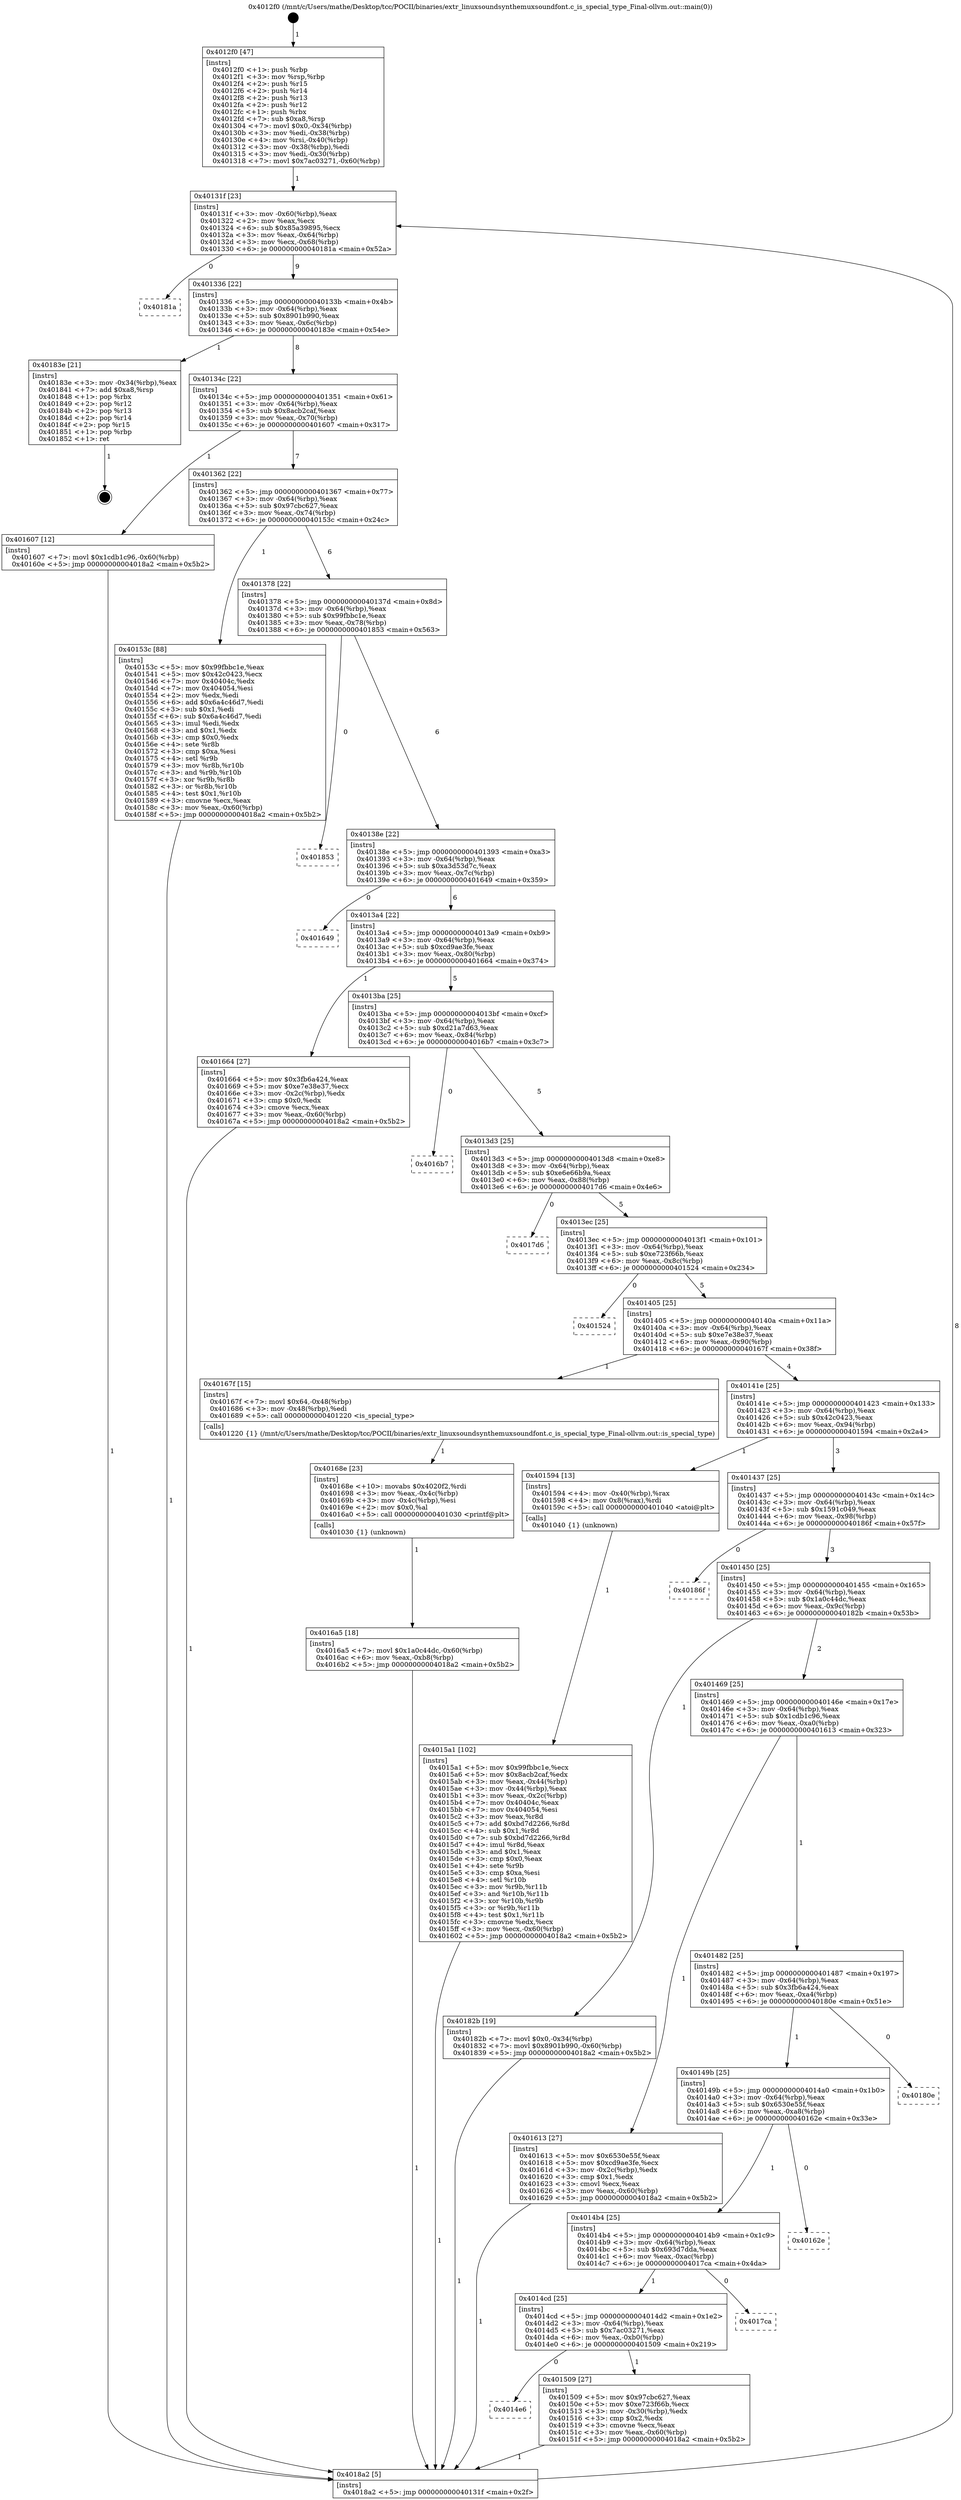 digraph "0x4012f0" {
  label = "0x4012f0 (/mnt/c/Users/mathe/Desktop/tcc/POCII/binaries/extr_linuxsoundsynthemuxsoundfont.c_is_special_type_Final-ollvm.out::main(0))"
  labelloc = "t"
  node[shape=record]

  Entry [label="",width=0.3,height=0.3,shape=circle,fillcolor=black,style=filled]
  "0x40131f" [label="{
     0x40131f [23]\l
     | [instrs]\l
     &nbsp;&nbsp;0x40131f \<+3\>: mov -0x60(%rbp),%eax\l
     &nbsp;&nbsp;0x401322 \<+2\>: mov %eax,%ecx\l
     &nbsp;&nbsp;0x401324 \<+6\>: sub $0x85a39895,%ecx\l
     &nbsp;&nbsp;0x40132a \<+3\>: mov %eax,-0x64(%rbp)\l
     &nbsp;&nbsp;0x40132d \<+3\>: mov %ecx,-0x68(%rbp)\l
     &nbsp;&nbsp;0x401330 \<+6\>: je 000000000040181a \<main+0x52a\>\l
  }"]
  "0x40181a" [label="{
     0x40181a\l
  }", style=dashed]
  "0x401336" [label="{
     0x401336 [22]\l
     | [instrs]\l
     &nbsp;&nbsp;0x401336 \<+5\>: jmp 000000000040133b \<main+0x4b\>\l
     &nbsp;&nbsp;0x40133b \<+3\>: mov -0x64(%rbp),%eax\l
     &nbsp;&nbsp;0x40133e \<+5\>: sub $0x8901b990,%eax\l
     &nbsp;&nbsp;0x401343 \<+3\>: mov %eax,-0x6c(%rbp)\l
     &nbsp;&nbsp;0x401346 \<+6\>: je 000000000040183e \<main+0x54e\>\l
  }"]
  Exit [label="",width=0.3,height=0.3,shape=circle,fillcolor=black,style=filled,peripheries=2]
  "0x40183e" [label="{
     0x40183e [21]\l
     | [instrs]\l
     &nbsp;&nbsp;0x40183e \<+3\>: mov -0x34(%rbp),%eax\l
     &nbsp;&nbsp;0x401841 \<+7\>: add $0xa8,%rsp\l
     &nbsp;&nbsp;0x401848 \<+1\>: pop %rbx\l
     &nbsp;&nbsp;0x401849 \<+2\>: pop %r12\l
     &nbsp;&nbsp;0x40184b \<+2\>: pop %r13\l
     &nbsp;&nbsp;0x40184d \<+2\>: pop %r14\l
     &nbsp;&nbsp;0x40184f \<+2\>: pop %r15\l
     &nbsp;&nbsp;0x401851 \<+1\>: pop %rbp\l
     &nbsp;&nbsp;0x401852 \<+1\>: ret\l
  }"]
  "0x40134c" [label="{
     0x40134c [22]\l
     | [instrs]\l
     &nbsp;&nbsp;0x40134c \<+5\>: jmp 0000000000401351 \<main+0x61\>\l
     &nbsp;&nbsp;0x401351 \<+3\>: mov -0x64(%rbp),%eax\l
     &nbsp;&nbsp;0x401354 \<+5\>: sub $0x8acb2caf,%eax\l
     &nbsp;&nbsp;0x401359 \<+3\>: mov %eax,-0x70(%rbp)\l
     &nbsp;&nbsp;0x40135c \<+6\>: je 0000000000401607 \<main+0x317\>\l
  }"]
  "0x4016a5" [label="{
     0x4016a5 [18]\l
     | [instrs]\l
     &nbsp;&nbsp;0x4016a5 \<+7\>: movl $0x1a0c44dc,-0x60(%rbp)\l
     &nbsp;&nbsp;0x4016ac \<+6\>: mov %eax,-0xb8(%rbp)\l
     &nbsp;&nbsp;0x4016b2 \<+5\>: jmp 00000000004018a2 \<main+0x5b2\>\l
  }"]
  "0x401607" [label="{
     0x401607 [12]\l
     | [instrs]\l
     &nbsp;&nbsp;0x401607 \<+7\>: movl $0x1cdb1c96,-0x60(%rbp)\l
     &nbsp;&nbsp;0x40160e \<+5\>: jmp 00000000004018a2 \<main+0x5b2\>\l
  }"]
  "0x401362" [label="{
     0x401362 [22]\l
     | [instrs]\l
     &nbsp;&nbsp;0x401362 \<+5\>: jmp 0000000000401367 \<main+0x77\>\l
     &nbsp;&nbsp;0x401367 \<+3\>: mov -0x64(%rbp),%eax\l
     &nbsp;&nbsp;0x40136a \<+5\>: sub $0x97cbc627,%eax\l
     &nbsp;&nbsp;0x40136f \<+3\>: mov %eax,-0x74(%rbp)\l
     &nbsp;&nbsp;0x401372 \<+6\>: je 000000000040153c \<main+0x24c\>\l
  }"]
  "0x40168e" [label="{
     0x40168e [23]\l
     | [instrs]\l
     &nbsp;&nbsp;0x40168e \<+10\>: movabs $0x4020f2,%rdi\l
     &nbsp;&nbsp;0x401698 \<+3\>: mov %eax,-0x4c(%rbp)\l
     &nbsp;&nbsp;0x40169b \<+3\>: mov -0x4c(%rbp),%esi\l
     &nbsp;&nbsp;0x40169e \<+2\>: mov $0x0,%al\l
     &nbsp;&nbsp;0x4016a0 \<+5\>: call 0000000000401030 \<printf@plt\>\l
     | [calls]\l
     &nbsp;&nbsp;0x401030 \{1\} (unknown)\l
  }"]
  "0x40153c" [label="{
     0x40153c [88]\l
     | [instrs]\l
     &nbsp;&nbsp;0x40153c \<+5\>: mov $0x99fbbc1e,%eax\l
     &nbsp;&nbsp;0x401541 \<+5\>: mov $0x42c0423,%ecx\l
     &nbsp;&nbsp;0x401546 \<+7\>: mov 0x40404c,%edx\l
     &nbsp;&nbsp;0x40154d \<+7\>: mov 0x404054,%esi\l
     &nbsp;&nbsp;0x401554 \<+2\>: mov %edx,%edi\l
     &nbsp;&nbsp;0x401556 \<+6\>: add $0x6a4c46d7,%edi\l
     &nbsp;&nbsp;0x40155c \<+3\>: sub $0x1,%edi\l
     &nbsp;&nbsp;0x40155f \<+6\>: sub $0x6a4c46d7,%edi\l
     &nbsp;&nbsp;0x401565 \<+3\>: imul %edi,%edx\l
     &nbsp;&nbsp;0x401568 \<+3\>: and $0x1,%edx\l
     &nbsp;&nbsp;0x40156b \<+3\>: cmp $0x0,%edx\l
     &nbsp;&nbsp;0x40156e \<+4\>: sete %r8b\l
     &nbsp;&nbsp;0x401572 \<+3\>: cmp $0xa,%esi\l
     &nbsp;&nbsp;0x401575 \<+4\>: setl %r9b\l
     &nbsp;&nbsp;0x401579 \<+3\>: mov %r8b,%r10b\l
     &nbsp;&nbsp;0x40157c \<+3\>: and %r9b,%r10b\l
     &nbsp;&nbsp;0x40157f \<+3\>: xor %r9b,%r8b\l
     &nbsp;&nbsp;0x401582 \<+3\>: or %r8b,%r10b\l
     &nbsp;&nbsp;0x401585 \<+4\>: test $0x1,%r10b\l
     &nbsp;&nbsp;0x401589 \<+3\>: cmovne %ecx,%eax\l
     &nbsp;&nbsp;0x40158c \<+3\>: mov %eax,-0x60(%rbp)\l
     &nbsp;&nbsp;0x40158f \<+5\>: jmp 00000000004018a2 \<main+0x5b2\>\l
  }"]
  "0x401378" [label="{
     0x401378 [22]\l
     | [instrs]\l
     &nbsp;&nbsp;0x401378 \<+5\>: jmp 000000000040137d \<main+0x8d\>\l
     &nbsp;&nbsp;0x40137d \<+3\>: mov -0x64(%rbp),%eax\l
     &nbsp;&nbsp;0x401380 \<+5\>: sub $0x99fbbc1e,%eax\l
     &nbsp;&nbsp;0x401385 \<+3\>: mov %eax,-0x78(%rbp)\l
     &nbsp;&nbsp;0x401388 \<+6\>: je 0000000000401853 \<main+0x563\>\l
  }"]
  "0x4015a1" [label="{
     0x4015a1 [102]\l
     | [instrs]\l
     &nbsp;&nbsp;0x4015a1 \<+5\>: mov $0x99fbbc1e,%ecx\l
     &nbsp;&nbsp;0x4015a6 \<+5\>: mov $0x8acb2caf,%edx\l
     &nbsp;&nbsp;0x4015ab \<+3\>: mov %eax,-0x44(%rbp)\l
     &nbsp;&nbsp;0x4015ae \<+3\>: mov -0x44(%rbp),%eax\l
     &nbsp;&nbsp;0x4015b1 \<+3\>: mov %eax,-0x2c(%rbp)\l
     &nbsp;&nbsp;0x4015b4 \<+7\>: mov 0x40404c,%eax\l
     &nbsp;&nbsp;0x4015bb \<+7\>: mov 0x404054,%esi\l
     &nbsp;&nbsp;0x4015c2 \<+3\>: mov %eax,%r8d\l
     &nbsp;&nbsp;0x4015c5 \<+7\>: add $0xbd7d2266,%r8d\l
     &nbsp;&nbsp;0x4015cc \<+4\>: sub $0x1,%r8d\l
     &nbsp;&nbsp;0x4015d0 \<+7\>: sub $0xbd7d2266,%r8d\l
     &nbsp;&nbsp;0x4015d7 \<+4\>: imul %r8d,%eax\l
     &nbsp;&nbsp;0x4015db \<+3\>: and $0x1,%eax\l
     &nbsp;&nbsp;0x4015de \<+3\>: cmp $0x0,%eax\l
     &nbsp;&nbsp;0x4015e1 \<+4\>: sete %r9b\l
     &nbsp;&nbsp;0x4015e5 \<+3\>: cmp $0xa,%esi\l
     &nbsp;&nbsp;0x4015e8 \<+4\>: setl %r10b\l
     &nbsp;&nbsp;0x4015ec \<+3\>: mov %r9b,%r11b\l
     &nbsp;&nbsp;0x4015ef \<+3\>: and %r10b,%r11b\l
     &nbsp;&nbsp;0x4015f2 \<+3\>: xor %r10b,%r9b\l
     &nbsp;&nbsp;0x4015f5 \<+3\>: or %r9b,%r11b\l
     &nbsp;&nbsp;0x4015f8 \<+4\>: test $0x1,%r11b\l
     &nbsp;&nbsp;0x4015fc \<+3\>: cmovne %edx,%ecx\l
     &nbsp;&nbsp;0x4015ff \<+3\>: mov %ecx,-0x60(%rbp)\l
     &nbsp;&nbsp;0x401602 \<+5\>: jmp 00000000004018a2 \<main+0x5b2\>\l
  }"]
  "0x401853" [label="{
     0x401853\l
  }", style=dashed]
  "0x40138e" [label="{
     0x40138e [22]\l
     | [instrs]\l
     &nbsp;&nbsp;0x40138e \<+5\>: jmp 0000000000401393 \<main+0xa3\>\l
     &nbsp;&nbsp;0x401393 \<+3\>: mov -0x64(%rbp),%eax\l
     &nbsp;&nbsp;0x401396 \<+5\>: sub $0xa3d53d7c,%eax\l
     &nbsp;&nbsp;0x40139b \<+3\>: mov %eax,-0x7c(%rbp)\l
     &nbsp;&nbsp;0x40139e \<+6\>: je 0000000000401649 \<main+0x359\>\l
  }"]
  "0x4012f0" [label="{
     0x4012f0 [47]\l
     | [instrs]\l
     &nbsp;&nbsp;0x4012f0 \<+1\>: push %rbp\l
     &nbsp;&nbsp;0x4012f1 \<+3\>: mov %rsp,%rbp\l
     &nbsp;&nbsp;0x4012f4 \<+2\>: push %r15\l
     &nbsp;&nbsp;0x4012f6 \<+2\>: push %r14\l
     &nbsp;&nbsp;0x4012f8 \<+2\>: push %r13\l
     &nbsp;&nbsp;0x4012fa \<+2\>: push %r12\l
     &nbsp;&nbsp;0x4012fc \<+1\>: push %rbx\l
     &nbsp;&nbsp;0x4012fd \<+7\>: sub $0xa8,%rsp\l
     &nbsp;&nbsp;0x401304 \<+7\>: movl $0x0,-0x34(%rbp)\l
     &nbsp;&nbsp;0x40130b \<+3\>: mov %edi,-0x38(%rbp)\l
     &nbsp;&nbsp;0x40130e \<+4\>: mov %rsi,-0x40(%rbp)\l
     &nbsp;&nbsp;0x401312 \<+3\>: mov -0x38(%rbp),%edi\l
     &nbsp;&nbsp;0x401315 \<+3\>: mov %edi,-0x30(%rbp)\l
     &nbsp;&nbsp;0x401318 \<+7\>: movl $0x7ac03271,-0x60(%rbp)\l
  }"]
  "0x401649" [label="{
     0x401649\l
  }", style=dashed]
  "0x4013a4" [label="{
     0x4013a4 [22]\l
     | [instrs]\l
     &nbsp;&nbsp;0x4013a4 \<+5\>: jmp 00000000004013a9 \<main+0xb9\>\l
     &nbsp;&nbsp;0x4013a9 \<+3\>: mov -0x64(%rbp),%eax\l
     &nbsp;&nbsp;0x4013ac \<+5\>: sub $0xcd9ae3fe,%eax\l
     &nbsp;&nbsp;0x4013b1 \<+3\>: mov %eax,-0x80(%rbp)\l
     &nbsp;&nbsp;0x4013b4 \<+6\>: je 0000000000401664 \<main+0x374\>\l
  }"]
  "0x4018a2" [label="{
     0x4018a2 [5]\l
     | [instrs]\l
     &nbsp;&nbsp;0x4018a2 \<+5\>: jmp 000000000040131f \<main+0x2f\>\l
  }"]
  "0x401664" [label="{
     0x401664 [27]\l
     | [instrs]\l
     &nbsp;&nbsp;0x401664 \<+5\>: mov $0x3fb6a424,%eax\l
     &nbsp;&nbsp;0x401669 \<+5\>: mov $0xe7e38e37,%ecx\l
     &nbsp;&nbsp;0x40166e \<+3\>: mov -0x2c(%rbp),%edx\l
     &nbsp;&nbsp;0x401671 \<+3\>: cmp $0x0,%edx\l
     &nbsp;&nbsp;0x401674 \<+3\>: cmove %ecx,%eax\l
     &nbsp;&nbsp;0x401677 \<+3\>: mov %eax,-0x60(%rbp)\l
     &nbsp;&nbsp;0x40167a \<+5\>: jmp 00000000004018a2 \<main+0x5b2\>\l
  }"]
  "0x4013ba" [label="{
     0x4013ba [25]\l
     | [instrs]\l
     &nbsp;&nbsp;0x4013ba \<+5\>: jmp 00000000004013bf \<main+0xcf\>\l
     &nbsp;&nbsp;0x4013bf \<+3\>: mov -0x64(%rbp),%eax\l
     &nbsp;&nbsp;0x4013c2 \<+5\>: sub $0xd21a7d63,%eax\l
     &nbsp;&nbsp;0x4013c7 \<+6\>: mov %eax,-0x84(%rbp)\l
     &nbsp;&nbsp;0x4013cd \<+6\>: je 00000000004016b7 \<main+0x3c7\>\l
  }"]
  "0x4014e6" [label="{
     0x4014e6\l
  }", style=dashed]
  "0x4016b7" [label="{
     0x4016b7\l
  }", style=dashed]
  "0x4013d3" [label="{
     0x4013d3 [25]\l
     | [instrs]\l
     &nbsp;&nbsp;0x4013d3 \<+5\>: jmp 00000000004013d8 \<main+0xe8\>\l
     &nbsp;&nbsp;0x4013d8 \<+3\>: mov -0x64(%rbp),%eax\l
     &nbsp;&nbsp;0x4013db \<+5\>: sub $0xe6e66b9a,%eax\l
     &nbsp;&nbsp;0x4013e0 \<+6\>: mov %eax,-0x88(%rbp)\l
     &nbsp;&nbsp;0x4013e6 \<+6\>: je 00000000004017d6 \<main+0x4e6\>\l
  }"]
  "0x401509" [label="{
     0x401509 [27]\l
     | [instrs]\l
     &nbsp;&nbsp;0x401509 \<+5\>: mov $0x97cbc627,%eax\l
     &nbsp;&nbsp;0x40150e \<+5\>: mov $0xe723f66b,%ecx\l
     &nbsp;&nbsp;0x401513 \<+3\>: mov -0x30(%rbp),%edx\l
     &nbsp;&nbsp;0x401516 \<+3\>: cmp $0x2,%edx\l
     &nbsp;&nbsp;0x401519 \<+3\>: cmovne %ecx,%eax\l
     &nbsp;&nbsp;0x40151c \<+3\>: mov %eax,-0x60(%rbp)\l
     &nbsp;&nbsp;0x40151f \<+5\>: jmp 00000000004018a2 \<main+0x5b2\>\l
  }"]
  "0x4017d6" [label="{
     0x4017d6\l
  }", style=dashed]
  "0x4013ec" [label="{
     0x4013ec [25]\l
     | [instrs]\l
     &nbsp;&nbsp;0x4013ec \<+5\>: jmp 00000000004013f1 \<main+0x101\>\l
     &nbsp;&nbsp;0x4013f1 \<+3\>: mov -0x64(%rbp),%eax\l
     &nbsp;&nbsp;0x4013f4 \<+5\>: sub $0xe723f66b,%eax\l
     &nbsp;&nbsp;0x4013f9 \<+6\>: mov %eax,-0x8c(%rbp)\l
     &nbsp;&nbsp;0x4013ff \<+6\>: je 0000000000401524 \<main+0x234\>\l
  }"]
  "0x4014cd" [label="{
     0x4014cd [25]\l
     | [instrs]\l
     &nbsp;&nbsp;0x4014cd \<+5\>: jmp 00000000004014d2 \<main+0x1e2\>\l
     &nbsp;&nbsp;0x4014d2 \<+3\>: mov -0x64(%rbp),%eax\l
     &nbsp;&nbsp;0x4014d5 \<+5\>: sub $0x7ac03271,%eax\l
     &nbsp;&nbsp;0x4014da \<+6\>: mov %eax,-0xb0(%rbp)\l
     &nbsp;&nbsp;0x4014e0 \<+6\>: je 0000000000401509 \<main+0x219\>\l
  }"]
  "0x401524" [label="{
     0x401524\l
  }", style=dashed]
  "0x401405" [label="{
     0x401405 [25]\l
     | [instrs]\l
     &nbsp;&nbsp;0x401405 \<+5\>: jmp 000000000040140a \<main+0x11a\>\l
     &nbsp;&nbsp;0x40140a \<+3\>: mov -0x64(%rbp),%eax\l
     &nbsp;&nbsp;0x40140d \<+5\>: sub $0xe7e38e37,%eax\l
     &nbsp;&nbsp;0x401412 \<+6\>: mov %eax,-0x90(%rbp)\l
     &nbsp;&nbsp;0x401418 \<+6\>: je 000000000040167f \<main+0x38f\>\l
  }"]
  "0x4017ca" [label="{
     0x4017ca\l
  }", style=dashed]
  "0x40167f" [label="{
     0x40167f [15]\l
     | [instrs]\l
     &nbsp;&nbsp;0x40167f \<+7\>: movl $0x64,-0x48(%rbp)\l
     &nbsp;&nbsp;0x401686 \<+3\>: mov -0x48(%rbp),%edi\l
     &nbsp;&nbsp;0x401689 \<+5\>: call 0000000000401220 \<is_special_type\>\l
     | [calls]\l
     &nbsp;&nbsp;0x401220 \{1\} (/mnt/c/Users/mathe/Desktop/tcc/POCII/binaries/extr_linuxsoundsynthemuxsoundfont.c_is_special_type_Final-ollvm.out::is_special_type)\l
  }"]
  "0x40141e" [label="{
     0x40141e [25]\l
     | [instrs]\l
     &nbsp;&nbsp;0x40141e \<+5\>: jmp 0000000000401423 \<main+0x133\>\l
     &nbsp;&nbsp;0x401423 \<+3\>: mov -0x64(%rbp),%eax\l
     &nbsp;&nbsp;0x401426 \<+5\>: sub $0x42c0423,%eax\l
     &nbsp;&nbsp;0x40142b \<+6\>: mov %eax,-0x94(%rbp)\l
     &nbsp;&nbsp;0x401431 \<+6\>: je 0000000000401594 \<main+0x2a4\>\l
  }"]
  "0x4014b4" [label="{
     0x4014b4 [25]\l
     | [instrs]\l
     &nbsp;&nbsp;0x4014b4 \<+5\>: jmp 00000000004014b9 \<main+0x1c9\>\l
     &nbsp;&nbsp;0x4014b9 \<+3\>: mov -0x64(%rbp),%eax\l
     &nbsp;&nbsp;0x4014bc \<+5\>: sub $0x693d7dda,%eax\l
     &nbsp;&nbsp;0x4014c1 \<+6\>: mov %eax,-0xac(%rbp)\l
     &nbsp;&nbsp;0x4014c7 \<+6\>: je 00000000004017ca \<main+0x4da\>\l
  }"]
  "0x401594" [label="{
     0x401594 [13]\l
     | [instrs]\l
     &nbsp;&nbsp;0x401594 \<+4\>: mov -0x40(%rbp),%rax\l
     &nbsp;&nbsp;0x401598 \<+4\>: mov 0x8(%rax),%rdi\l
     &nbsp;&nbsp;0x40159c \<+5\>: call 0000000000401040 \<atoi@plt\>\l
     | [calls]\l
     &nbsp;&nbsp;0x401040 \{1\} (unknown)\l
  }"]
  "0x401437" [label="{
     0x401437 [25]\l
     | [instrs]\l
     &nbsp;&nbsp;0x401437 \<+5\>: jmp 000000000040143c \<main+0x14c\>\l
     &nbsp;&nbsp;0x40143c \<+3\>: mov -0x64(%rbp),%eax\l
     &nbsp;&nbsp;0x40143f \<+5\>: sub $0x1591c049,%eax\l
     &nbsp;&nbsp;0x401444 \<+6\>: mov %eax,-0x98(%rbp)\l
     &nbsp;&nbsp;0x40144a \<+6\>: je 000000000040186f \<main+0x57f\>\l
  }"]
  "0x40162e" [label="{
     0x40162e\l
  }", style=dashed]
  "0x40186f" [label="{
     0x40186f\l
  }", style=dashed]
  "0x401450" [label="{
     0x401450 [25]\l
     | [instrs]\l
     &nbsp;&nbsp;0x401450 \<+5\>: jmp 0000000000401455 \<main+0x165\>\l
     &nbsp;&nbsp;0x401455 \<+3\>: mov -0x64(%rbp),%eax\l
     &nbsp;&nbsp;0x401458 \<+5\>: sub $0x1a0c44dc,%eax\l
     &nbsp;&nbsp;0x40145d \<+6\>: mov %eax,-0x9c(%rbp)\l
     &nbsp;&nbsp;0x401463 \<+6\>: je 000000000040182b \<main+0x53b\>\l
  }"]
  "0x40149b" [label="{
     0x40149b [25]\l
     | [instrs]\l
     &nbsp;&nbsp;0x40149b \<+5\>: jmp 00000000004014a0 \<main+0x1b0\>\l
     &nbsp;&nbsp;0x4014a0 \<+3\>: mov -0x64(%rbp),%eax\l
     &nbsp;&nbsp;0x4014a3 \<+5\>: sub $0x6530e55f,%eax\l
     &nbsp;&nbsp;0x4014a8 \<+6\>: mov %eax,-0xa8(%rbp)\l
     &nbsp;&nbsp;0x4014ae \<+6\>: je 000000000040162e \<main+0x33e\>\l
  }"]
  "0x40182b" [label="{
     0x40182b [19]\l
     | [instrs]\l
     &nbsp;&nbsp;0x40182b \<+7\>: movl $0x0,-0x34(%rbp)\l
     &nbsp;&nbsp;0x401832 \<+7\>: movl $0x8901b990,-0x60(%rbp)\l
     &nbsp;&nbsp;0x401839 \<+5\>: jmp 00000000004018a2 \<main+0x5b2\>\l
  }"]
  "0x401469" [label="{
     0x401469 [25]\l
     | [instrs]\l
     &nbsp;&nbsp;0x401469 \<+5\>: jmp 000000000040146e \<main+0x17e\>\l
     &nbsp;&nbsp;0x40146e \<+3\>: mov -0x64(%rbp),%eax\l
     &nbsp;&nbsp;0x401471 \<+5\>: sub $0x1cdb1c96,%eax\l
     &nbsp;&nbsp;0x401476 \<+6\>: mov %eax,-0xa0(%rbp)\l
     &nbsp;&nbsp;0x40147c \<+6\>: je 0000000000401613 \<main+0x323\>\l
  }"]
  "0x40180e" [label="{
     0x40180e\l
  }", style=dashed]
  "0x401613" [label="{
     0x401613 [27]\l
     | [instrs]\l
     &nbsp;&nbsp;0x401613 \<+5\>: mov $0x6530e55f,%eax\l
     &nbsp;&nbsp;0x401618 \<+5\>: mov $0xcd9ae3fe,%ecx\l
     &nbsp;&nbsp;0x40161d \<+3\>: mov -0x2c(%rbp),%edx\l
     &nbsp;&nbsp;0x401620 \<+3\>: cmp $0x1,%edx\l
     &nbsp;&nbsp;0x401623 \<+3\>: cmovl %ecx,%eax\l
     &nbsp;&nbsp;0x401626 \<+3\>: mov %eax,-0x60(%rbp)\l
     &nbsp;&nbsp;0x401629 \<+5\>: jmp 00000000004018a2 \<main+0x5b2\>\l
  }"]
  "0x401482" [label="{
     0x401482 [25]\l
     | [instrs]\l
     &nbsp;&nbsp;0x401482 \<+5\>: jmp 0000000000401487 \<main+0x197\>\l
     &nbsp;&nbsp;0x401487 \<+3\>: mov -0x64(%rbp),%eax\l
     &nbsp;&nbsp;0x40148a \<+5\>: sub $0x3fb6a424,%eax\l
     &nbsp;&nbsp;0x40148f \<+6\>: mov %eax,-0xa4(%rbp)\l
     &nbsp;&nbsp;0x401495 \<+6\>: je 000000000040180e \<main+0x51e\>\l
  }"]
  Entry -> "0x4012f0" [label=" 1"]
  "0x40131f" -> "0x40181a" [label=" 0"]
  "0x40131f" -> "0x401336" [label=" 9"]
  "0x40183e" -> Exit [label=" 1"]
  "0x401336" -> "0x40183e" [label=" 1"]
  "0x401336" -> "0x40134c" [label=" 8"]
  "0x40182b" -> "0x4018a2" [label=" 1"]
  "0x40134c" -> "0x401607" [label=" 1"]
  "0x40134c" -> "0x401362" [label=" 7"]
  "0x4016a5" -> "0x4018a2" [label=" 1"]
  "0x401362" -> "0x40153c" [label=" 1"]
  "0x401362" -> "0x401378" [label=" 6"]
  "0x40168e" -> "0x4016a5" [label=" 1"]
  "0x401378" -> "0x401853" [label=" 0"]
  "0x401378" -> "0x40138e" [label=" 6"]
  "0x40167f" -> "0x40168e" [label=" 1"]
  "0x40138e" -> "0x401649" [label=" 0"]
  "0x40138e" -> "0x4013a4" [label=" 6"]
  "0x401664" -> "0x4018a2" [label=" 1"]
  "0x4013a4" -> "0x401664" [label=" 1"]
  "0x4013a4" -> "0x4013ba" [label=" 5"]
  "0x401613" -> "0x4018a2" [label=" 1"]
  "0x4013ba" -> "0x4016b7" [label=" 0"]
  "0x4013ba" -> "0x4013d3" [label=" 5"]
  "0x401607" -> "0x4018a2" [label=" 1"]
  "0x4013d3" -> "0x4017d6" [label=" 0"]
  "0x4013d3" -> "0x4013ec" [label=" 5"]
  "0x4015a1" -> "0x4018a2" [label=" 1"]
  "0x4013ec" -> "0x401524" [label=" 0"]
  "0x4013ec" -> "0x401405" [label=" 5"]
  "0x40153c" -> "0x4018a2" [label=" 1"]
  "0x401405" -> "0x40167f" [label=" 1"]
  "0x401405" -> "0x40141e" [label=" 4"]
  "0x4018a2" -> "0x40131f" [label=" 8"]
  "0x40141e" -> "0x401594" [label=" 1"]
  "0x40141e" -> "0x401437" [label=" 3"]
  "0x401509" -> "0x4018a2" [label=" 1"]
  "0x401437" -> "0x40186f" [label=" 0"]
  "0x401437" -> "0x401450" [label=" 3"]
  "0x4014cd" -> "0x4014e6" [label=" 0"]
  "0x401450" -> "0x40182b" [label=" 1"]
  "0x401450" -> "0x401469" [label=" 2"]
  "0x401594" -> "0x4015a1" [label=" 1"]
  "0x401469" -> "0x401613" [label=" 1"]
  "0x401469" -> "0x401482" [label=" 1"]
  "0x4014b4" -> "0x4014cd" [label=" 1"]
  "0x401482" -> "0x40180e" [label=" 0"]
  "0x401482" -> "0x40149b" [label=" 1"]
  "0x4014cd" -> "0x401509" [label=" 1"]
  "0x40149b" -> "0x40162e" [label=" 0"]
  "0x40149b" -> "0x4014b4" [label=" 1"]
  "0x4012f0" -> "0x40131f" [label=" 1"]
  "0x4014b4" -> "0x4017ca" [label=" 0"]
}
